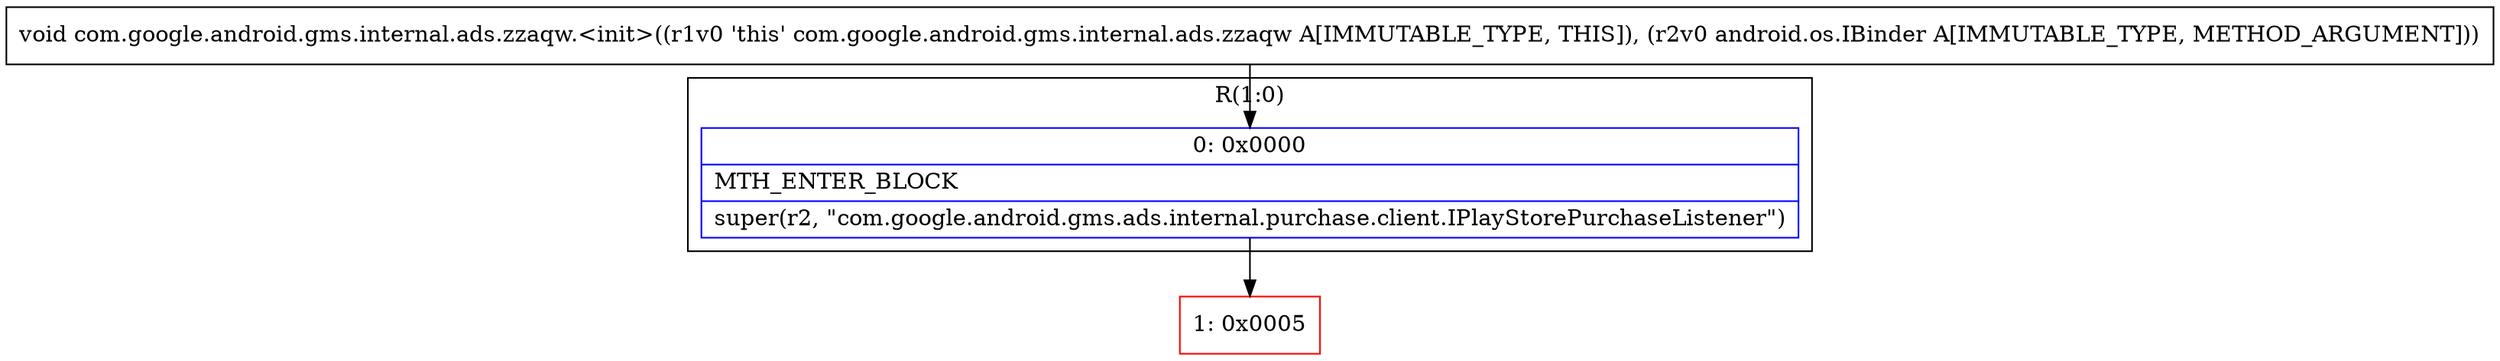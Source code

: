 digraph "CFG forcom.google.android.gms.internal.ads.zzaqw.\<init\>(Landroid\/os\/IBinder;)V" {
subgraph cluster_Region_895600960 {
label = "R(1:0)";
node [shape=record,color=blue];
Node_0 [shape=record,label="{0\:\ 0x0000|MTH_ENTER_BLOCK\l|super(r2, \"com.google.android.gms.ads.internal.purchase.client.IPlayStorePurchaseListener\")\l}"];
}
Node_1 [shape=record,color=red,label="{1\:\ 0x0005}"];
MethodNode[shape=record,label="{void com.google.android.gms.internal.ads.zzaqw.\<init\>((r1v0 'this' com.google.android.gms.internal.ads.zzaqw A[IMMUTABLE_TYPE, THIS]), (r2v0 android.os.IBinder A[IMMUTABLE_TYPE, METHOD_ARGUMENT])) }"];
MethodNode -> Node_0;
Node_0 -> Node_1;
}

